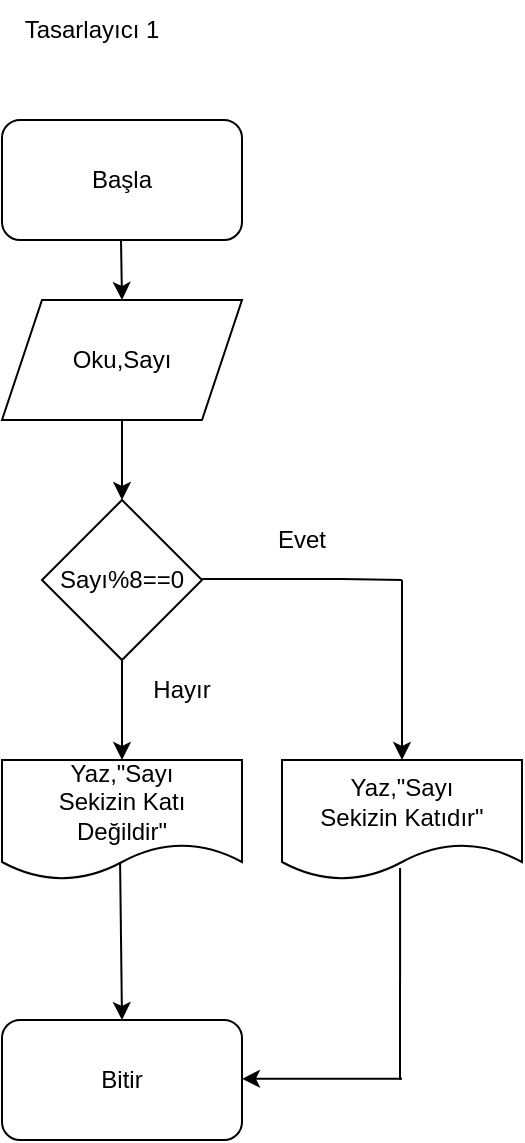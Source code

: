 <mxfile version="22.0.4" type="device" pages="3">
  <diagram name="Sayfa -1" id="_We-cm6apm0CozOabmAz">
    <mxGraphModel dx="1035" dy="562" grid="1" gridSize="10" guides="1" tooltips="1" connect="1" arrows="1" fold="1" page="1" pageScale="1" pageWidth="827" pageHeight="1169" math="0" shadow="0">
      <root>
        <mxCell id="0" />
        <mxCell id="1" parent="0" />
        <mxCell id="DMm9d3HfE7jMmwPxKtN2-2" value="Başla" style="rounded=1;whiteSpace=wrap;html=1;" vertex="1" parent="1">
          <mxGeometry x="40" y="100" width="120" height="60" as="geometry" />
        </mxCell>
        <mxCell id="DMm9d3HfE7jMmwPxKtN2-4" value="Oku,Sayı" style="shape=parallelogram;perimeter=parallelogramPerimeter;whiteSpace=wrap;html=1;fixedSize=1;" vertex="1" parent="1">
          <mxGeometry x="40" y="190" width="120" height="60" as="geometry" />
        </mxCell>
        <mxCell id="DMm9d3HfE7jMmwPxKtN2-5" value="Sayı%8==0" style="rhombus;whiteSpace=wrap;html=1;" vertex="1" parent="1">
          <mxGeometry x="60" y="290" width="80" height="80" as="geometry" />
        </mxCell>
        <mxCell id="DMm9d3HfE7jMmwPxKtN2-7" value="" style="endArrow=classic;html=1;rounded=0;" edge="1" parent="1">
          <mxGeometry width="50" height="50" relative="1" as="geometry">
            <mxPoint x="99.5" y="160" as="sourcePoint" />
            <mxPoint x="100" y="190" as="targetPoint" />
          </mxGeometry>
        </mxCell>
        <mxCell id="DMm9d3HfE7jMmwPxKtN2-12" value="" style="endArrow=classic;html=1;rounded=0;exitX=0.5;exitY=1;exitDx=0;exitDy=0;" edge="1" parent="1" source="DMm9d3HfE7jMmwPxKtN2-4">
          <mxGeometry width="50" height="50" relative="1" as="geometry">
            <mxPoint x="80" y="300" as="sourcePoint" />
            <mxPoint x="100" y="290" as="targetPoint" />
          </mxGeometry>
        </mxCell>
        <mxCell id="DMm9d3HfE7jMmwPxKtN2-16" value="" style="endArrow=none;html=1;rounded=0;exitX=1;exitY=0.5;exitDx=0;exitDy=0;" edge="1" parent="1">
          <mxGeometry width="50" height="50" relative="1" as="geometry">
            <mxPoint x="140" y="329.5" as="sourcePoint" />
            <mxPoint x="240" y="330" as="targetPoint" />
            <Array as="points">
              <mxPoint x="210" y="329.5" />
            </Array>
          </mxGeometry>
        </mxCell>
        <mxCell id="DMm9d3HfE7jMmwPxKtN2-18" value="" style="endArrow=classic;html=1;rounded=0;" edge="1" parent="1" target="DMm9d3HfE7jMmwPxKtN2-19">
          <mxGeometry width="50" height="50" relative="1" as="geometry">
            <mxPoint x="240" y="330" as="sourcePoint" />
            <mxPoint x="240" y="400" as="targetPoint" />
          </mxGeometry>
        </mxCell>
        <mxCell id="DMm9d3HfE7jMmwPxKtN2-19" value="Yaz,&quot;Sayı&lt;br style=&quot;border-color: var(--border-color);&quot;&gt;Sekizin Katıdır&quot;" style="shape=document;whiteSpace=wrap;html=1;boundedLbl=1;" vertex="1" parent="1">
          <mxGeometry x="180" y="420" width="120" height="60" as="geometry" />
        </mxCell>
        <mxCell id="DMm9d3HfE7jMmwPxKtN2-20" value="Yaz,&quot;Sayı&lt;br&gt;Sekizin Katı&lt;br&gt;Değildir&quot;" style="shape=document;whiteSpace=wrap;html=1;boundedLbl=1;" vertex="1" parent="1">
          <mxGeometry x="40" y="420" width="120" height="60" as="geometry" />
        </mxCell>
        <mxCell id="DMm9d3HfE7jMmwPxKtN2-22" value="" style="endArrow=classic;html=1;rounded=0;exitX=0.5;exitY=1;exitDx=0;exitDy=0;entryX=0.5;entryY=0;entryDx=0;entryDy=0;" edge="1" parent="1" source="DMm9d3HfE7jMmwPxKtN2-5" target="DMm9d3HfE7jMmwPxKtN2-20">
          <mxGeometry width="50" height="50" relative="1" as="geometry">
            <mxPoint x="410" y="380" as="sourcePoint" />
            <mxPoint x="460" y="330" as="targetPoint" />
          </mxGeometry>
        </mxCell>
        <mxCell id="DMm9d3HfE7jMmwPxKtN2-25" value="Tasarlayıcı 1" style="text;strokeColor=none;align=center;fillColor=none;html=1;verticalAlign=middle;whiteSpace=wrap;rounded=0;" vertex="1" parent="1">
          <mxGeometry x="40" y="40" width="90" height="30" as="geometry" />
        </mxCell>
        <mxCell id="DMm9d3HfE7jMmwPxKtN2-26" value="Hayır" style="text;strokeColor=none;align=center;fillColor=none;html=1;verticalAlign=middle;whiteSpace=wrap;rounded=0;" vertex="1" parent="1">
          <mxGeometry x="100" y="370" width="60" height="30" as="geometry" />
        </mxCell>
        <mxCell id="DMm9d3HfE7jMmwPxKtN2-31" value="" style="endArrow=none;html=1;rounded=0;entryX=0.492;entryY=0.9;entryDx=0;entryDy=0;entryPerimeter=0;" edge="1" parent="1" target="DMm9d3HfE7jMmwPxKtN2-19">
          <mxGeometry width="50" height="50" relative="1" as="geometry">
            <mxPoint x="239" y="580" as="sourcePoint" />
            <mxPoint x="240" y="490" as="targetPoint" />
            <Array as="points" />
          </mxGeometry>
        </mxCell>
        <mxCell id="DMm9d3HfE7jMmwPxKtN2-32" value="Bitir" style="rounded=1;whiteSpace=wrap;html=1;" vertex="1" parent="1">
          <mxGeometry x="40" y="550" width="120" height="60" as="geometry" />
        </mxCell>
        <mxCell id="DMm9d3HfE7jMmwPxKtN2-33" value="" style="endArrow=classic;html=1;rounded=0;entryX=0.5;entryY=0;entryDx=0;entryDy=0;exitX=0.492;exitY=0.85;exitDx=0;exitDy=0;exitPerimeter=0;" edge="1" parent="1" source="DMm9d3HfE7jMmwPxKtN2-20" target="DMm9d3HfE7jMmwPxKtN2-32">
          <mxGeometry width="50" height="50" relative="1" as="geometry">
            <mxPoint x="100" y="480" as="sourcePoint" />
            <mxPoint x="100" y="525" as="targetPoint" />
          </mxGeometry>
        </mxCell>
        <mxCell id="DMm9d3HfE7jMmwPxKtN2-34" value="" style="endArrow=classic;html=1;rounded=0;" edge="1" parent="1">
          <mxGeometry width="50" height="50" relative="1" as="geometry">
            <mxPoint x="240" y="579.41" as="sourcePoint" />
            <mxPoint x="160" y="579.41" as="targetPoint" />
          </mxGeometry>
        </mxCell>
        <mxCell id="DMm9d3HfE7jMmwPxKtN2-35" value="Evet" style="text;strokeColor=none;align=center;fillColor=none;html=1;verticalAlign=middle;whiteSpace=wrap;rounded=0;" vertex="1" parent="1">
          <mxGeometry x="160" y="300" width="60" height="20" as="geometry" />
        </mxCell>
      </root>
    </mxGraphModel>
  </diagram>
  <diagram id="WPSv95eHIZVsyBIVnpYZ" name="Sayfa -2">
    <mxGraphModel dx="880" dy="478" grid="1" gridSize="10" guides="1" tooltips="1" connect="1" arrows="1" fold="1" page="1" pageScale="1" pageWidth="827" pageHeight="1169" math="0" shadow="0">
      <root>
        <mxCell id="0" />
        <mxCell id="1" parent="0" />
        <mxCell id="mP1JA7OnO2Pc4cBKLc2Y-1" value="Analizci" style="text;strokeColor=none;align=center;fillColor=none;html=1;verticalAlign=middle;whiteSpace=wrap;rounded=0;" vertex="1" parent="1">
          <mxGeometry x="40" y="40" width="60" height="30" as="geometry" />
        </mxCell>
        <mxCell id="mP1JA7OnO2Pc4cBKLc2Y-2" value="Başla" style="rounded=1;whiteSpace=wrap;html=1;" vertex="1" parent="1">
          <mxGeometry x="40" y="80" width="120" height="60" as="geometry" />
        </mxCell>
        <mxCell id="mP1JA7OnO2Pc4cBKLc2Y-4" value="" style="endArrow=classic;html=1;rounded=0;" edge="1" parent="1">
          <mxGeometry width="50" height="50" relative="1" as="geometry">
            <mxPoint x="99.5" y="140" as="sourcePoint" />
            <mxPoint x="100" y="170" as="targetPoint" />
          </mxGeometry>
        </mxCell>
        <mxCell id="mP1JA7OnO2Pc4cBKLc2Y-5" value="&quot;Sayı Gir&quot;(10)" style="shape=parallelogram;perimeter=parallelogramPerimeter;whiteSpace=wrap;html=1;fixedSize=1;" vertex="1" parent="1">
          <mxGeometry x="40" y="170" width="120" height="60" as="geometry" />
        </mxCell>
        <mxCell id="mP1JA7OnO2Pc4cBKLc2Y-6" value="Sayac=10&lt;br&gt;Sonuc=10" style="rounded=0;whiteSpace=wrap;html=1;" vertex="1" parent="1">
          <mxGeometry x="40" y="260" width="120" height="60" as="geometry" />
        </mxCell>
        <mxCell id="mP1JA7OnO2Pc4cBKLc2Y-7" value="" style="endArrow=classic;html=1;rounded=0;" edge="1" parent="1">
          <mxGeometry width="50" height="50" relative="1" as="geometry">
            <mxPoint x="100" y="230" as="sourcePoint" />
            <mxPoint x="100" y="260" as="targetPoint" />
          </mxGeometry>
        </mxCell>
        <mxCell id="mP1JA7OnO2Pc4cBKLc2Y-8" value="" style="endArrow=classic;html=1;rounded=0;" edge="1" parent="1">
          <mxGeometry width="50" height="50" relative="1" as="geometry">
            <mxPoint x="100" y="320" as="sourcePoint" />
            <mxPoint x="100" y="350" as="targetPoint" />
          </mxGeometry>
        </mxCell>
        <mxCell id="mP1JA7OnO2Pc4cBKLc2Y-10" value="" style="endArrow=classic;html=1;rounded=0;" edge="1" parent="1">
          <mxGeometry width="50" height="50" relative="1" as="geometry">
            <mxPoint x="160" y="390" as="sourcePoint" />
            <mxPoint x="210" y="390" as="targetPoint" />
          </mxGeometry>
        </mxCell>
        <mxCell id="mP1JA7OnO2Pc4cBKLc2Y-11" value="10&amp;lt;=10" style="rhombus;whiteSpace=wrap;html=1;" vertex="1" parent="1">
          <mxGeometry x="40" y="350" width="120" height="80" as="geometry" />
        </mxCell>
        <mxCell id="mP1JA7OnO2Pc4cBKLc2Y-12" value="10= 10*10" style="rounded=0;whiteSpace=wrap;html=1;" vertex="1" parent="1">
          <mxGeometry x="210" y="360" width="120" height="65" as="geometry" />
        </mxCell>
        <mxCell id="mP1JA7OnO2Pc4cBKLc2Y-13" value="" style="endArrow=classic;html=1;rounded=0;entryX=0;entryY=0.5;entryDx=0;entryDy=0;" edge="1" parent="1">
          <mxGeometry width="50" height="50" relative="1" as="geometry">
            <mxPoint x="330" y="391.26" as="sourcePoint" />
            <mxPoint x="400" y="390" as="targetPoint" />
          </mxGeometry>
        </mxCell>
        <mxCell id="mP1JA7OnO2Pc4cBKLc2Y-14" value="10=10+1" style="rounded=0;whiteSpace=wrap;html=1;" vertex="1" parent="1">
          <mxGeometry x="400" y="360" width="120" height="67.5" as="geometry" />
        </mxCell>
        <mxCell id="mP1JA7OnO2Pc4cBKLc2Y-15" value="" style="endArrow=none;html=1;rounded=0;" edge="1" parent="1">
          <mxGeometry width="50" height="50" relative="1" as="geometry">
            <mxPoint x="460" y="360" as="sourcePoint" />
            <mxPoint x="460" y="330" as="targetPoint" />
          </mxGeometry>
        </mxCell>
        <mxCell id="mP1JA7OnO2Pc4cBKLc2Y-16" value="" style="endArrow=classic;html=1;rounded=0;" edge="1" parent="1">
          <mxGeometry width="50" height="50" relative="1" as="geometry">
            <mxPoint x="460" y="330" as="sourcePoint" />
            <mxPoint x="100" y="330" as="targetPoint" />
          </mxGeometry>
        </mxCell>
        <mxCell id="mP1JA7OnO2Pc4cBKLc2Y-17" value="" style="endArrow=classic;html=1;rounded=0;" edge="1" parent="1">
          <mxGeometry width="50" height="50" relative="1" as="geometry">
            <mxPoint x="100" y="430" as="sourcePoint" />
            <mxPoint x="100" y="470" as="targetPoint" />
          </mxGeometry>
        </mxCell>
        <mxCell id="mP1JA7OnO2Pc4cBKLc2Y-18" value="Evet" style="text;strokeColor=none;align=center;fillColor=none;html=1;verticalAlign=middle;whiteSpace=wrap;rounded=0;" vertex="1" parent="1">
          <mxGeometry x="150" y="360" width="60" height="30" as="geometry" />
        </mxCell>
        <mxCell id="mP1JA7OnO2Pc4cBKLc2Y-19" value="Hayır" style="text;strokeColor=none;align=center;fillColor=none;html=1;verticalAlign=middle;whiteSpace=wrap;rounded=0;" vertex="1" parent="1">
          <mxGeometry x="100" y="430" width="60" height="30" as="geometry" />
        </mxCell>
        <mxCell id="mP1JA7OnO2Pc4cBKLc2Y-20" value="&quot;11&quot;,Sonuc" style="shape=document;whiteSpace=wrap;html=1;boundedLbl=1;" vertex="1" parent="1">
          <mxGeometry x="40" y="470" width="120" height="60" as="geometry" />
        </mxCell>
        <mxCell id="mP1JA7OnO2Pc4cBKLc2Y-21" value="" style="endArrow=classic;html=1;rounded=0;" edge="1" parent="1">
          <mxGeometry width="50" height="50" relative="1" as="geometry">
            <mxPoint x="100" y="520" as="sourcePoint" />
            <mxPoint x="100" y="570" as="targetPoint" />
          </mxGeometry>
        </mxCell>
        <mxCell id="mP1JA7OnO2Pc4cBKLc2Y-22" value="Bitir" style="rounded=1;whiteSpace=wrap;html=1;" vertex="1" parent="1">
          <mxGeometry x="40" y="570" width="120" height="60" as="geometry" />
        </mxCell>
      </root>
    </mxGraphModel>
  </diagram>
  <diagram id="VhjsyHd26VciyyP0jAPb" name="Sayfa -3">
    <mxGraphModel dx="880" dy="478" grid="1" gridSize="10" guides="1" tooltips="1" connect="1" arrows="1" fold="1" page="1" pageScale="1" pageWidth="827" pageHeight="1169" math="0" shadow="0">
      <root>
        <mxCell id="0" />
        <mxCell id="1" parent="0" />
        <mxCell id="14lsJv0zvxsWoYDnx_HN-1" value="Başla" style="rounded=1;whiteSpace=wrap;html=1;" vertex="1" parent="1">
          <mxGeometry x="40" y="110" width="120" height="60" as="geometry" />
        </mxCell>
        <mxCell id="14lsJv0zvxsWoYDnx_HN-2" value="Tasarlayıcı 2" style="text;strokeColor=none;align=center;fillColor=none;html=1;verticalAlign=middle;whiteSpace=wrap;rounded=0;" vertex="1" parent="1">
          <mxGeometry x="40" y="60" width="80" height="30" as="geometry" />
        </mxCell>
        <mxCell id="14lsJv0zvxsWoYDnx_HN-3" value="" style="endArrow=classic;html=1;rounded=0;" edge="1" parent="1">
          <mxGeometry width="50" height="50" relative="1" as="geometry">
            <mxPoint x="100" y="170" as="sourcePoint" />
            <mxPoint x="100" y="200" as="targetPoint" />
          </mxGeometry>
        </mxCell>
        <mxCell id="14lsJv0zvxsWoYDnx_HN-4" value="Sayı=" style="rounded=0;whiteSpace=wrap;html=1;" vertex="1" parent="1">
          <mxGeometry x="40" y="200" width="120" height="60" as="geometry" />
        </mxCell>
      </root>
    </mxGraphModel>
  </diagram>
</mxfile>
